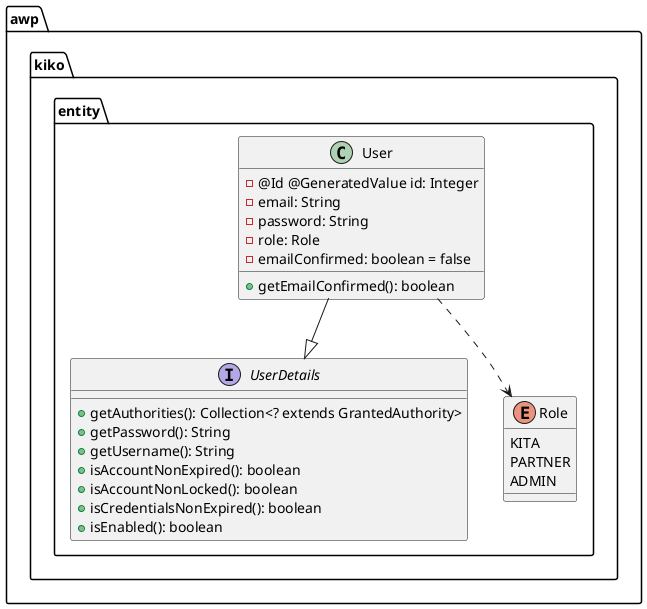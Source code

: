 @startuml User
package awp.kiko.entity {

    interface UserDetails {
        + getAuthorities(): Collection<? extends GrantedAuthority>
        + getPassword(): String
        + getUsername(): String
        + isAccountNonExpired(): boolean
        + isAccountNonLocked(): boolean
        + isCredentialsNonExpired(): boolean
        + isEnabled(): boolean
    }
    
    class User {
        - @Id @GeneratedValue id: Integer
        - email: String
        - password: String
        - role: Role
        - emailConfirmed: boolean = false

        + getEmailConfirmed(): boolean
    }

    enum Role {
        KITA
        PARTNER
        ADMIN
    }

    User --|> UserDetails
    User ..> Role
}
@enduml
